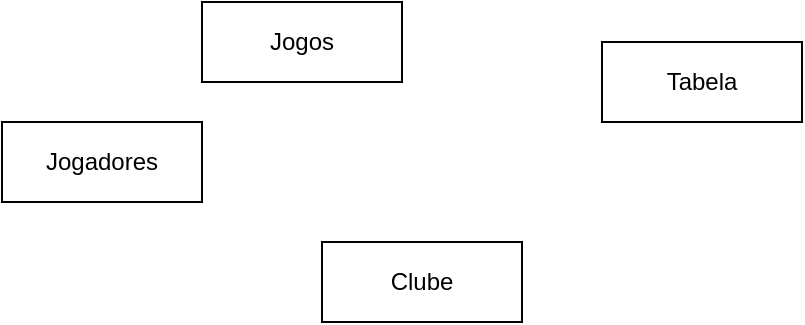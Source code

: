 <mxfile version="28.2.5">
  <diagram name="Página-1" id="HU0MJcS1EnPS9WpYYE1q">
    <mxGraphModel dx="1426" dy="785" grid="1" gridSize="10" guides="1" tooltips="1" connect="1" arrows="1" fold="1" page="1" pageScale="1" pageWidth="1654" pageHeight="2336" math="0" shadow="0">
      <root>
        <mxCell id="0" />
        <mxCell id="1" parent="0" />
        <mxCell id="aM0b5eSv0ra9xE6SFTWJ-2" value="Clube" style="whiteSpace=wrap;html=1;align=center;" parent="1" vertex="1">
          <mxGeometry x="680" y="390" width="100" height="40" as="geometry" />
        </mxCell>
        <mxCell id="u71Uf3ofdc76bM-bpOq3-2" value="Jogadores" style="whiteSpace=wrap;html=1;align=center;" vertex="1" parent="1">
          <mxGeometry x="520" y="330" width="100" height="40" as="geometry" />
        </mxCell>
        <mxCell id="u71Uf3ofdc76bM-bpOq3-3" value="Jogos" style="whiteSpace=wrap;html=1;align=center;" vertex="1" parent="1">
          <mxGeometry x="620" y="270" width="100" height="40" as="geometry" />
        </mxCell>
        <mxCell id="u71Uf3ofdc76bM-bpOq3-4" value="Tabela" style="whiteSpace=wrap;html=1;align=center;" vertex="1" parent="1">
          <mxGeometry x="820" y="290" width="100" height="40" as="geometry" />
        </mxCell>
      </root>
    </mxGraphModel>
  </diagram>
</mxfile>
